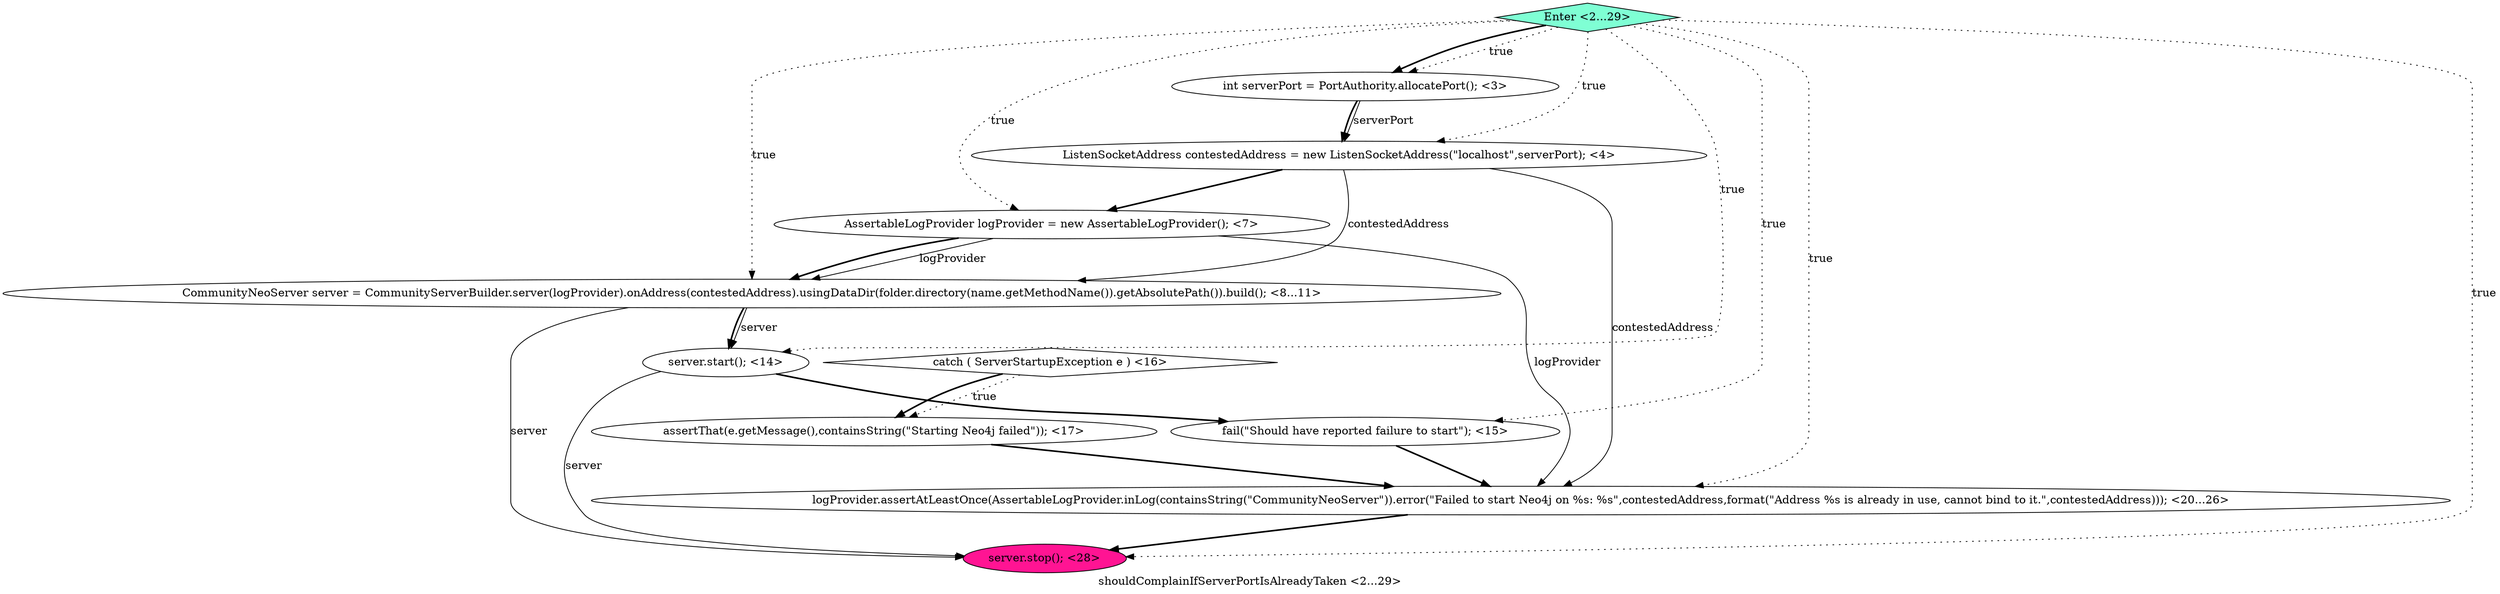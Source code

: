 digraph PDG {
label = "shouldComplainIfServerPortIsAlreadyTaken <2...29>";
0.7 [style = filled, label = "assertThat(e.getMessage(),containsString(\"Starting Neo4j failed\")); <17>", fillcolor = white, shape = ellipse];
0.1 [style = filled, label = "ListenSocketAddress contestedAddress = new ListenSocketAddress(\"localhost\",serverPort); <4>", fillcolor = white, shape = ellipse];
0.2 [style = filled, label = "AssertableLogProvider logProvider = new AssertableLogProvider(); <7>", fillcolor = white, shape = ellipse];
0.9 [style = filled, label = "server.stop(); <28>", fillcolor = deeppink, shape = ellipse];
0.4 [style = filled, label = "server.start(); <14>", fillcolor = white, shape = ellipse];
0.0 [style = filled, label = "int serverPort = PortAuthority.allocatePort(); <3>", fillcolor = white, shape = ellipse];
0.6 [style = filled, label = "catch ( ServerStartupException e ) <16>", fillcolor = white, shape = diamond];
0.8 [style = filled, label = "logProvider.assertAtLeastOnce(AssertableLogProvider.inLog(containsString(\"CommunityNeoServer\")).error(\"Failed to start Neo4j on %s: %s\",contestedAddress,format(\"Address %s is already in use, cannot bind to it.\",contestedAddress))); <20...26>", fillcolor = white, shape = ellipse];
0.3 [style = filled, label = "CommunityNeoServer server = CommunityServerBuilder.server(logProvider).onAddress(contestedAddress).usingDataDir(folder.directory(name.getMethodName()).getAbsolutePath()).build(); <8...11>", fillcolor = white, shape = ellipse];
0.5 [style = filled, label = "fail(\"Should have reported failure to start\"); <15>", fillcolor = white, shape = ellipse];
0.10 [style = filled, label = "Enter <2...29>", fillcolor = aquamarine, shape = diamond];
0.0 -> 0.1 [style = solid, label="serverPort"];
0.0 -> 0.1 [style = bold, label=""];
0.1 -> 0.2 [style = bold, label=""];
0.1 -> 0.3 [style = solid, label="contestedAddress"];
0.1 -> 0.8 [style = solid, label="contestedAddress"];
0.2 -> 0.3 [style = solid, label="logProvider"];
0.2 -> 0.3 [style = bold, label=""];
0.2 -> 0.8 [style = solid, label="logProvider"];
0.3 -> 0.4 [style = solid, label="server"];
0.3 -> 0.4 [style = bold, label=""];
0.3 -> 0.9 [style = solid, label="server"];
0.4 -> 0.5 [style = bold, label=""];
0.4 -> 0.9 [style = solid, label="server"];
0.5 -> 0.8 [style = bold, label=""];
0.6 -> 0.7 [style = dotted, label="true"];
0.6 -> 0.7 [style = bold, label=""];
0.7 -> 0.8 [style = bold, label=""];
0.8 -> 0.9 [style = bold, label=""];
0.10 -> 0.0 [style = dotted, label="true"];
0.10 -> 0.0 [style = bold, label=""];
0.10 -> 0.1 [style = dotted, label="true"];
0.10 -> 0.2 [style = dotted, label="true"];
0.10 -> 0.3 [style = dotted, label="true"];
0.10 -> 0.4 [style = dotted, label="true"];
0.10 -> 0.5 [style = dotted, label="true"];
0.10 -> 0.8 [style = dotted, label="true"];
0.10 -> 0.9 [style = dotted, label="true"];
}
